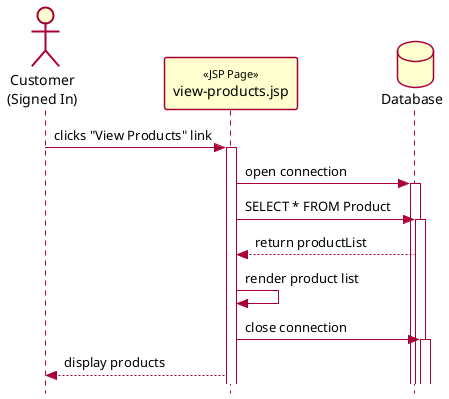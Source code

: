 @startuml

' Had to get ChatGPT to help with this one because I found the code weird and I'm tired
' === Style Tweaks ===
skin rose

skinparam {
  Style StrictUML
  RoundCorner 5
  ParticipantPadding 10
  Padding 2
  SequenceStereotype {
    Font {
      Size 11
      Style plain
    }
  }
  Database {
	BorderColor #A80036
  }
}

' === Actors / Participants

actor "Customer\n(Signed In)" as customer
participant "view-products.jsp" as viewPage << JSP Page >>
database "Database" as db

' === Interactions ===

customer -> viewPage++ : clicks "View Products" link

viewPage -> db++ : open connection

viewPage -> db++ : SELECT * FROM Product
db --> viewPage : return productList

viewPage -> viewPage : render product list

viewPage -> db++ : close connection

viewPage --> customer : display products

@enduml
